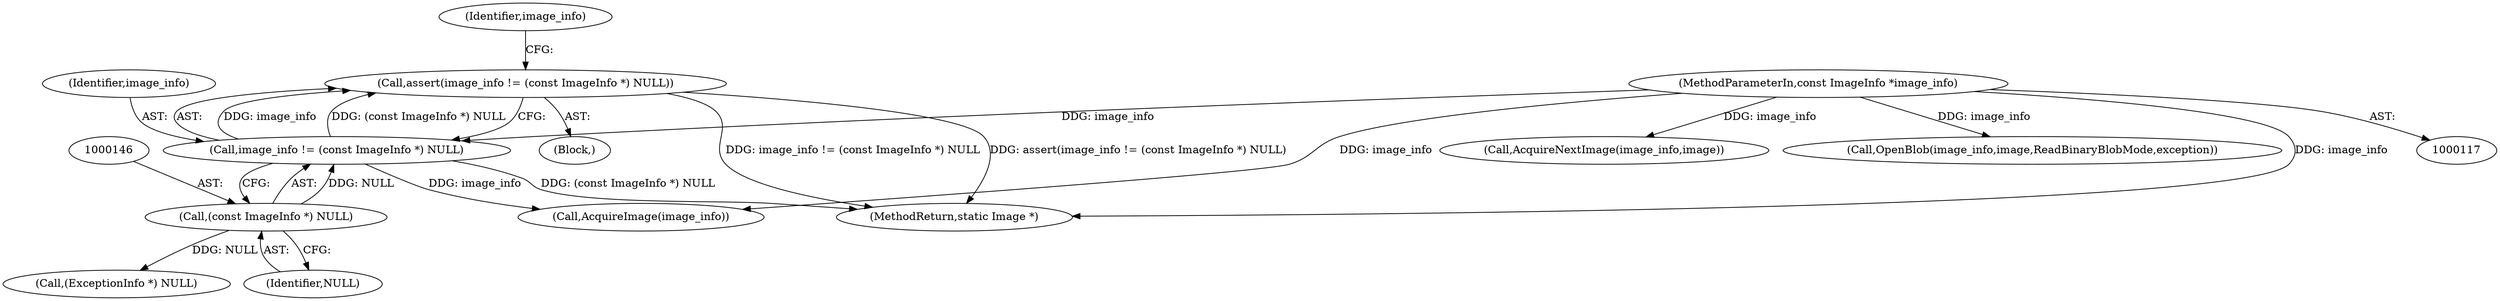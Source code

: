 digraph "0_ImageMagick_0474237508f39c4f783208123431815f1ededb76_1@API" {
"1000142" [label="(Call,assert(image_info != (const ImageInfo *) NULL))"];
"1000143" [label="(Call,image_info != (const ImageInfo *) NULL)"];
"1000118" [label="(MethodParameterIn,const ImageInfo *image_info)"];
"1000145" [label="(Call,(const ImageInfo *) NULL)"];
"1000151" [label="(Identifier,image_info)"];
"1002305" [label="(Call,AcquireNextImage(image_info,image))"];
"1000142" [label="(Call,assert(image_info != (const ImageInfo *) NULL))"];
"1000118" [label="(MethodParameterIn,const ImageInfo *image_info)"];
"1000143" [label="(Call,image_info != (const ImageInfo *) NULL)"];
"1000145" [label="(Call,(const ImageInfo *) NULL)"];
"1000187" [label="(Call,OpenBlob(image_info,image,ReadBinaryBlobMode,exception))"];
"1002358" [label="(MethodReturn,static Image *)"];
"1000183" [label="(Call,AcquireImage(image_info))"];
"1000172" [label="(Call,(ExceptionInfo *) NULL)"];
"1000144" [label="(Identifier,image_info)"];
"1000147" [label="(Identifier,NULL)"];
"1000120" [label="(Block,)"];
"1000142" -> "1000120"  [label="AST: "];
"1000142" -> "1000143"  [label="CFG: "];
"1000143" -> "1000142"  [label="AST: "];
"1000151" -> "1000142"  [label="CFG: "];
"1000142" -> "1002358"  [label="DDG: assert(image_info != (const ImageInfo *) NULL)"];
"1000142" -> "1002358"  [label="DDG: image_info != (const ImageInfo *) NULL"];
"1000143" -> "1000142"  [label="DDG: image_info"];
"1000143" -> "1000142"  [label="DDG: (const ImageInfo *) NULL"];
"1000143" -> "1000145"  [label="CFG: "];
"1000144" -> "1000143"  [label="AST: "];
"1000145" -> "1000143"  [label="AST: "];
"1000143" -> "1002358"  [label="DDG: (const ImageInfo *) NULL"];
"1000118" -> "1000143"  [label="DDG: image_info"];
"1000145" -> "1000143"  [label="DDG: NULL"];
"1000143" -> "1000183"  [label="DDG: image_info"];
"1000118" -> "1000117"  [label="AST: "];
"1000118" -> "1002358"  [label="DDG: image_info"];
"1000118" -> "1000183"  [label="DDG: image_info"];
"1000118" -> "1000187"  [label="DDG: image_info"];
"1000118" -> "1002305"  [label="DDG: image_info"];
"1000145" -> "1000147"  [label="CFG: "];
"1000146" -> "1000145"  [label="AST: "];
"1000147" -> "1000145"  [label="AST: "];
"1000145" -> "1000172"  [label="DDG: NULL"];
}
